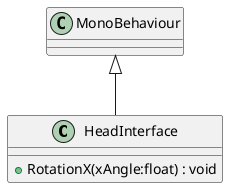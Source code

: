@startuml
class HeadInterface {
    + RotationX(xAngle:float) : void
}
MonoBehaviour <|-- HeadInterface
@enduml
